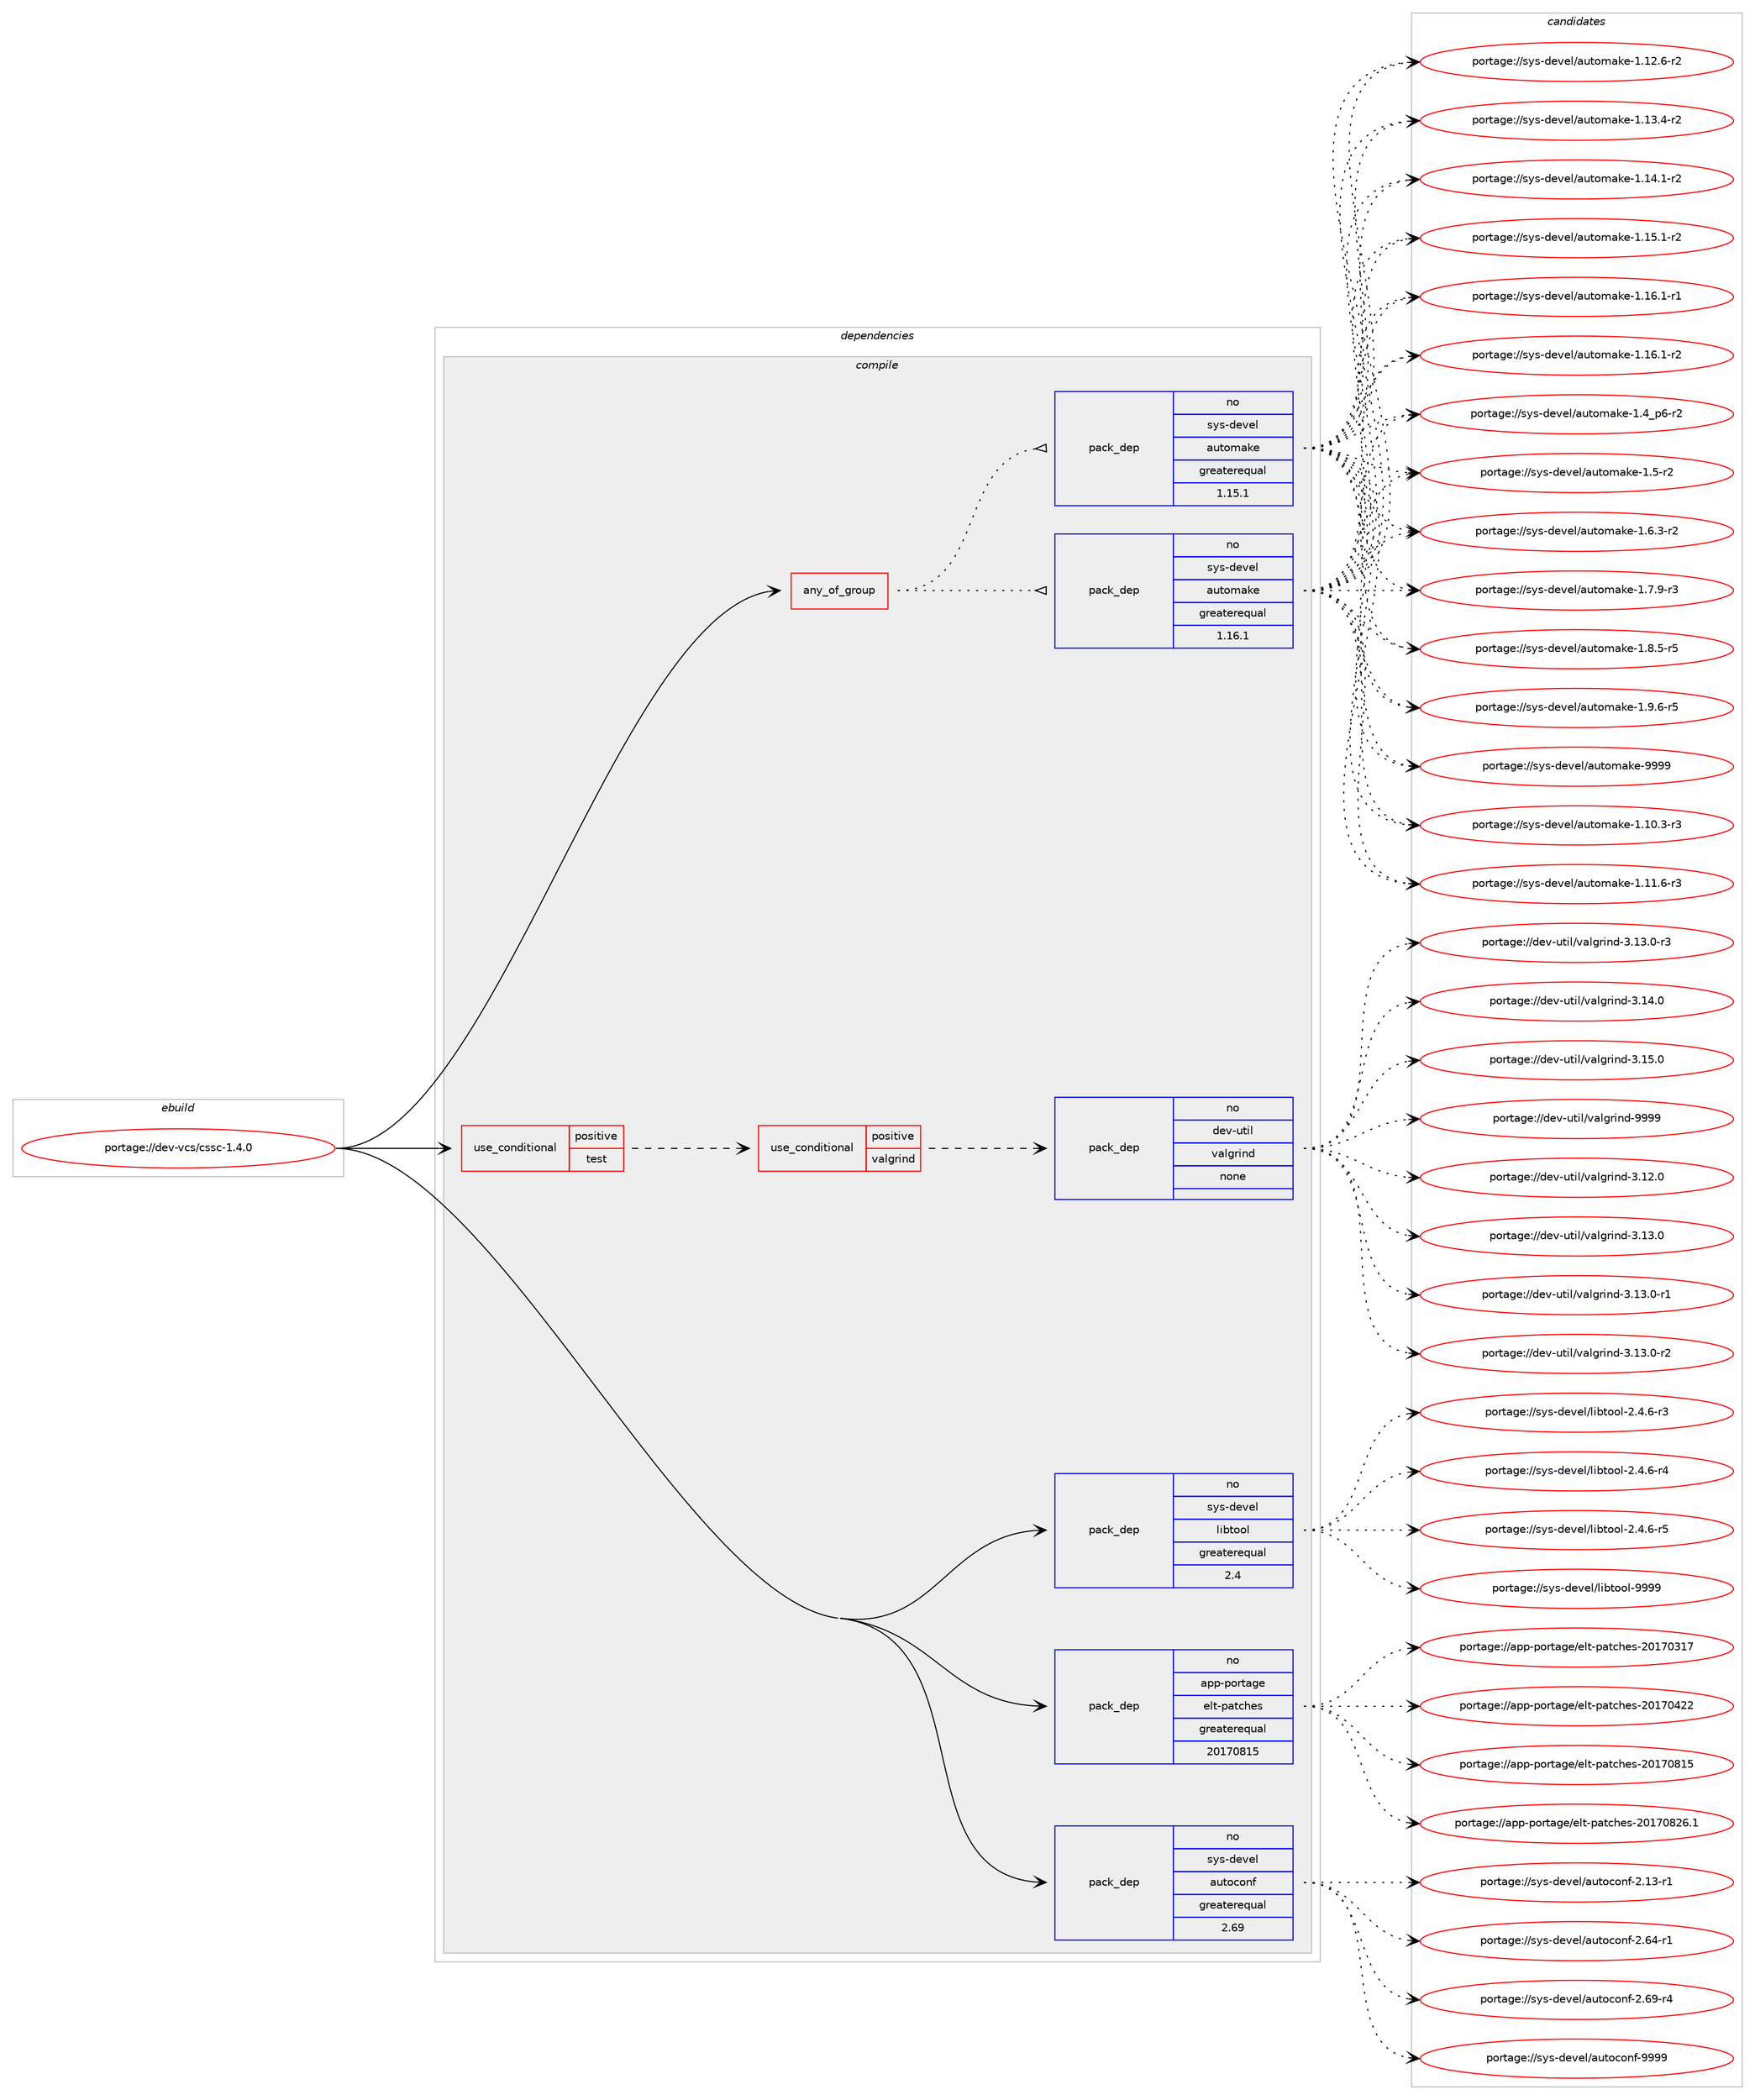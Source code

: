 digraph prolog {

# *************
# Graph options
# *************

newrank=true;
concentrate=true;
compound=true;
graph [rankdir=LR,fontname=Helvetica,fontsize=10,ranksep=1.5];#, ranksep=2.5, nodesep=0.2];
edge  [arrowhead=vee];
node  [fontname=Helvetica,fontsize=10];

# **********
# The ebuild
# **********

subgraph cluster_leftcol {
color=gray;
rank=same;
label=<<i>ebuild</i>>;
id [label="portage://dev-vcs/cssc-1.4.0", color=red, width=4, href="../dev-vcs/cssc-1.4.0.svg"];
}

# ****************
# The dependencies
# ****************

subgraph cluster_midcol {
color=gray;
label=<<i>dependencies</i>>;
subgraph cluster_compile {
fillcolor="#eeeeee";
style=filled;
label=<<i>compile</i>>;
subgraph any3656 {
dependency266159 [label=<<TABLE BORDER="0" CELLBORDER="1" CELLSPACING="0" CELLPADDING="4"><TR><TD CELLPADDING="10">any_of_group</TD></TR></TABLE>>, shape=none, color=red];subgraph pack190434 {
dependency266160 [label=<<TABLE BORDER="0" CELLBORDER="1" CELLSPACING="0" CELLPADDING="4" WIDTH="220"><TR><TD ROWSPAN="6" CELLPADDING="30">pack_dep</TD></TR><TR><TD WIDTH="110">no</TD></TR><TR><TD>sys-devel</TD></TR><TR><TD>automake</TD></TR><TR><TD>greaterequal</TD></TR><TR><TD>1.16.1</TD></TR></TABLE>>, shape=none, color=blue];
}
dependency266159:e -> dependency266160:w [weight=20,style="dotted",arrowhead="oinv"];
subgraph pack190435 {
dependency266161 [label=<<TABLE BORDER="0" CELLBORDER="1" CELLSPACING="0" CELLPADDING="4" WIDTH="220"><TR><TD ROWSPAN="6" CELLPADDING="30">pack_dep</TD></TR><TR><TD WIDTH="110">no</TD></TR><TR><TD>sys-devel</TD></TR><TR><TD>automake</TD></TR><TR><TD>greaterequal</TD></TR><TR><TD>1.15.1</TD></TR></TABLE>>, shape=none, color=blue];
}
dependency266159:e -> dependency266161:w [weight=20,style="dotted",arrowhead="oinv"];
}
id:e -> dependency266159:w [weight=20,style="solid",arrowhead="vee"];
subgraph cond71995 {
dependency266162 [label=<<TABLE BORDER="0" CELLBORDER="1" CELLSPACING="0" CELLPADDING="4"><TR><TD ROWSPAN="3" CELLPADDING="10">use_conditional</TD></TR><TR><TD>positive</TD></TR><TR><TD>test</TD></TR></TABLE>>, shape=none, color=red];
subgraph cond71996 {
dependency266163 [label=<<TABLE BORDER="0" CELLBORDER="1" CELLSPACING="0" CELLPADDING="4"><TR><TD ROWSPAN="3" CELLPADDING="10">use_conditional</TD></TR><TR><TD>positive</TD></TR><TR><TD>valgrind</TD></TR></TABLE>>, shape=none, color=red];
subgraph pack190436 {
dependency266164 [label=<<TABLE BORDER="0" CELLBORDER="1" CELLSPACING="0" CELLPADDING="4" WIDTH="220"><TR><TD ROWSPAN="6" CELLPADDING="30">pack_dep</TD></TR><TR><TD WIDTH="110">no</TD></TR><TR><TD>dev-util</TD></TR><TR><TD>valgrind</TD></TR><TR><TD>none</TD></TR><TR><TD></TD></TR></TABLE>>, shape=none, color=blue];
}
dependency266163:e -> dependency266164:w [weight=20,style="dashed",arrowhead="vee"];
}
dependency266162:e -> dependency266163:w [weight=20,style="dashed",arrowhead="vee"];
}
id:e -> dependency266162:w [weight=20,style="solid",arrowhead="vee"];
subgraph pack190437 {
dependency266165 [label=<<TABLE BORDER="0" CELLBORDER="1" CELLSPACING="0" CELLPADDING="4" WIDTH="220"><TR><TD ROWSPAN="6" CELLPADDING="30">pack_dep</TD></TR><TR><TD WIDTH="110">no</TD></TR><TR><TD>app-portage</TD></TR><TR><TD>elt-patches</TD></TR><TR><TD>greaterequal</TD></TR><TR><TD>20170815</TD></TR></TABLE>>, shape=none, color=blue];
}
id:e -> dependency266165:w [weight=20,style="solid",arrowhead="vee"];
subgraph pack190438 {
dependency266166 [label=<<TABLE BORDER="0" CELLBORDER="1" CELLSPACING="0" CELLPADDING="4" WIDTH="220"><TR><TD ROWSPAN="6" CELLPADDING="30">pack_dep</TD></TR><TR><TD WIDTH="110">no</TD></TR><TR><TD>sys-devel</TD></TR><TR><TD>autoconf</TD></TR><TR><TD>greaterequal</TD></TR><TR><TD>2.69</TD></TR></TABLE>>, shape=none, color=blue];
}
id:e -> dependency266166:w [weight=20,style="solid",arrowhead="vee"];
subgraph pack190439 {
dependency266167 [label=<<TABLE BORDER="0" CELLBORDER="1" CELLSPACING="0" CELLPADDING="4" WIDTH="220"><TR><TD ROWSPAN="6" CELLPADDING="30">pack_dep</TD></TR><TR><TD WIDTH="110">no</TD></TR><TR><TD>sys-devel</TD></TR><TR><TD>libtool</TD></TR><TR><TD>greaterequal</TD></TR><TR><TD>2.4</TD></TR></TABLE>>, shape=none, color=blue];
}
id:e -> dependency266167:w [weight=20,style="solid",arrowhead="vee"];
}
subgraph cluster_compileandrun {
fillcolor="#eeeeee";
style=filled;
label=<<i>compile and run</i>>;
}
subgraph cluster_run {
fillcolor="#eeeeee";
style=filled;
label=<<i>run</i>>;
}
}

# **************
# The candidates
# **************

subgraph cluster_choices {
rank=same;
color=gray;
label=<<i>candidates</i>>;

subgraph choice190434 {
color=black;
nodesep=1;
choiceportage11512111545100101118101108479711711611110997107101454946494846514511451 [label="portage://sys-devel/automake-1.10.3-r3", color=red, width=4,href="../sys-devel/automake-1.10.3-r3.svg"];
choiceportage11512111545100101118101108479711711611110997107101454946494946544511451 [label="portage://sys-devel/automake-1.11.6-r3", color=red, width=4,href="../sys-devel/automake-1.11.6-r3.svg"];
choiceportage11512111545100101118101108479711711611110997107101454946495046544511450 [label="portage://sys-devel/automake-1.12.6-r2", color=red, width=4,href="../sys-devel/automake-1.12.6-r2.svg"];
choiceportage11512111545100101118101108479711711611110997107101454946495146524511450 [label="portage://sys-devel/automake-1.13.4-r2", color=red, width=4,href="../sys-devel/automake-1.13.4-r2.svg"];
choiceportage11512111545100101118101108479711711611110997107101454946495246494511450 [label="portage://sys-devel/automake-1.14.1-r2", color=red, width=4,href="../sys-devel/automake-1.14.1-r2.svg"];
choiceportage11512111545100101118101108479711711611110997107101454946495346494511450 [label="portage://sys-devel/automake-1.15.1-r2", color=red, width=4,href="../sys-devel/automake-1.15.1-r2.svg"];
choiceportage11512111545100101118101108479711711611110997107101454946495446494511449 [label="portage://sys-devel/automake-1.16.1-r1", color=red, width=4,href="../sys-devel/automake-1.16.1-r1.svg"];
choiceportage11512111545100101118101108479711711611110997107101454946495446494511450 [label="portage://sys-devel/automake-1.16.1-r2", color=red, width=4,href="../sys-devel/automake-1.16.1-r2.svg"];
choiceportage115121115451001011181011084797117116111109971071014549465295112544511450 [label="portage://sys-devel/automake-1.4_p6-r2", color=red, width=4,href="../sys-devel/automake-1.4_p6-r2.svg"];
choiceportage11512111545100101118101108479711711611110997107101454946534511450 [label="portage://sys-devel/automake-1.5-r2", color=red, width=4,href="../sys-devel/automake-1.5-r2.svg"];
choiceportage115121115451001011181011084797117116111109971071014549465446514511450 [label="portage://sys-devel/automake-1.6.3-r2", color=red, width=4,href="../sys-devel/automake-1.6.3-r2.svg"];
choiceportage115121115451001011181011084797117116111109971071014549465546574511451 [label="portage://sys-devel/automake-1.7.9-r3", color=red, width=4,href="../sys-devel/automake-1.7.9-r3.svg"];
choiceportage115121115451001011181011084797117116111109971071014549465646534511453 [label="portage://sys-devel/automake-1.8.5-r5", color=red, width=4,href="../sys-devel/automake-1.8.5-r5.svg"];
choiceportage115121115451001011181011084797117116111109971071014549465746544511453 [label="portage://sys-devel/automake-1.9.6-r5", color=red, width=4,href="../sys-devel/automake-1.9.6-r5.svg"];
choiceportage115121115451001011181011084797117116111109971071014557575757 [label="portage://sys-devel/automake-9999", color=red, width=4,href="../sys-devel/automake-9999.svg"];
dependency266160:e -> choiceportage11512111545100101118101108479711711611110997107101454946494846514511451:w [style=dotted,weight="100"];
dependency266160:e -> choiceportage11512111545100101118101108479711711611110997107101454946494946544511451:w [style=dotted,weight="100"];
dependency266160:e -> choiceportage11512111545100101118101108479711711611110997107101454946495046544511450:w [style=dotted,weight="100"];
dependency266160:e -> choiceportage11512111545100101118101108479711711611110997107101454946495146524511450:w [style=dotted,weight="100"];
dependency266160:e -> choiceportage11512111545100101118101108479711711611110997107101454946495246494511450:w [style=dotted,weight="100"];
dependency266160:e -> choiceportage11512111545100101118101108479711711611110997107101454946495346494511450:w [style=dotted,weight="100"];
dependency266160:e -> choiceportage11512111545100101118101108479711711611110997107101454946495446494511449:w [style=dotted,weight="100"];
dependency266160:e -> choiceportage11512111545100101118101108479711711611110997107101454946495446494511450:w [style=dotted,weight="100"];
dependency266160:e -> choiceportage115121115451001011181011084797117116111109971071014549465295112544511450:w [style=dotted,weight="100"];
dependency266160:e -> choiceportage11512111545100101118101108479711711611110997107101454946534511450:w [style=dotted,weight="100"];
dependency266160:e -> choiceportage115121115451001011181011084797117116111109971071014549465446514511450:w [style=dotted,weight="100"];
dependency266160:e -> choiceportage115121115451001011181011084797117116111109971071014549465546574511451:w [style=dotted,weight="100"];
dependency266160:e -> choiceportage115121115451001011181011084797117116111109971071014549465646534511453:w [style=dotted,weight="100"];
dependency266160:e -> choiceportage115121115451001011181011084797117116111109971071014549465746544511453:w [style=dotted,weight="100"];
dependency266160:e -> choiceportage115121115451001011181011084797117116111109971071014557575757:w [style=dotted,weight="100"];
}
subgraph choice190435 {
color=black;
nodesep=1;
choiceportage11512111545100101118101108479711711611110997107101454946494846514511451 [label="portage://sys-devel/automake-1.10.3-r3", color=red, width=4,href="../sys-devel/automake-1.10.3-r3.svg"];
choiceportage11512111545100101118101108479711711611110997107101454946494946544511451 [label="portage://sys-devel/automake-1.11.6-r3", color=red, width=4,href="../sys-devel/automake-1.11.6-r3.svg"];
choiceportage11512111545100101118101108479711711611110997107101454946495046544511450 [label="portage://sys-devel/automake-1.12.6-r2", color=red, width=4,href="../sys-devel/automake-1.12.6-r2.svg"];
choiceportage11512111545100101118101108479711711611110997107101454946495146524511450 [label="portage://sys-devel/automake-1.13.4-r2", color=red, width=4,href="../sys-devel/automake-1.13.4-r2.svg"];
choiceportage11512111545100101118101108479711711611110997107101454946495246494511450 [label="portage://sys-devel/automake-1.14.1-r2", color=red, width=4,href="../sys-devel/automake-1.14.1-r2.svg"];
choiceportage11512111545100101118101108479711711611110997107101454946495346494511450 [label="portage://sys-devel/automake-1.15.1-r2", color=red, width=4,href="../sys-devel/automake-1.15.1-r2.svg"];
choiceportage11512111545100101118101108479711711611110997107101454946495446494511449 [label="portage://sys-devel/automake-1.16.1-r1", color=red, width=4,href="../sys-devel/automake-1.16.1-r1.svg"];
choiceportage11512111545100101118101108479711711611110997107101454946495446494511450 [label="portage://sys-devel/automake-1.16.1-r2", color=red, width=4,href="../sys-devel/automake-1.16.1-r2.svg"];
choiceportage115121115451001011181011084797117116111109971071014549465295112544511450 [label="portage://sys-devel/automake-1.4_p6-r2", color=red, width=4,href="../sys-devel/automake-1.4_p6-r2.svg"];
choiceportage11512111545100101118101108479711711611110997107101454946534511450 [label="portage://sys-devel/automake-1.5-r2", color=red, width=4,href="../sys-devel/automake-1.5-r2.svg"];
choiceportage115121115451001011181011084797117116111109971071014549465446514511450 [label="portage://sys-devel/automake-1.6.3-r2", color=red, width=4,href="../sys-devel/automake-1.6.3-r2.svg"];
choiceportage115121115451001011181011084797117116111109971071014549465546574511451 [label="portage://sys-devel/automake-1.7.9-r3", color=red, width=4,href="../sys-devel/automake-1.7.9-r3.svg"];
choiceportage115121115451001011181011084797117116111109971071014549465646534511453 [label="portage://sys-devel/automake-1.8.5-r5", color=red, width=4,href="../sys-devel/automake-1.8.5-r5.svg"];
choiceportage115121115451001011181011084797117116111109971071014549465746544511453 [label="portage://sys-devel/automake-1.9.6-r5", color=red, width=4,href="../sys-devel/automake-1.9.6-r5.svg"];
choiceportage115121115451001011181011084797117116111109971071014557575757 [label="portage://sys-devel/automake-9999", color=red, width=4,href="../sys-devel/automake-9999.svg"];
dependency266161:e -> choiceportage11512111545100101118101108479711711611110997107101454946494846514511451:w [style=dotted,weight="100"];
dependency266161:e -> choiceportage11512111545100101118101108479711711611110997107101454946494946544511451:w [style=dotted,weight="100"];
dependency266161:e -> choiceportage11512111545100101118101108479711711611110997107101454946495046544511450:w [style=dotted,weight="100"];
dependency266161:e -> choiceportage11512111545100101118101108479711711611110997107101454946495146524511450:w [style=dotted,weight="100"];
dependency266161:e -> choiceportage11512111545100101118101108479711711611110997107101454946495246494511450:w [style=dotted,weight="100"];
dependency266161:e -> choiceportage11512111545100101118101108479711711611110997107101454946495346494511450:w [style=dotted,weight="100"];
dependency266161:e -> choiceportage11512111545100101118101108479711711611110997107101454946495446494511449:w [style=dotted,weight="100"];
dependency266161:e -> choiceportage11512111545100101118101108479711711611110997107101454946495446494511450:w [style=dotted,weight="100"];
dependency266161:e -> choiceportage115121115451001011181011084797117116111109971071014549465295112544511450:w [style=dotted,weight="100"];
dependency266161:e -> choiceportage11512111545100101118101108479711711611110997107101454946534511450:w [style=dotted,weight="100"];
dependency266161:e -> choiceportage115121115451001011181011084797117116111109971071014549465446514511450:w [style=dotted,weight="100"];
dependency266161:e -> choiceportage115121115451001011181011084797117116111109971071014549465546574511451:w [style=dotted,weight="100"];
dependency266161:e -> choiceportage115121115451001011181011084797117116111109971071014549465646534511453:w [style=dotted,weight="100"];
dependency266161:e -> choiceportage115121115451001011181011084797117116111109971071014549465746544511453:w [style=dotted,weight="100"];
dependency266161:e -> choiceportage115121115451001011181011084797117116111109971071014557575757:w [style=dotted,weight="100"];
}
subgraph choice190436 {
color=black;
nodesep=1;
choiceportage10010111845117116105108471189710810311410511010045514649504648 [label="portage://dev-util/valgrind-3.12.0", color=red, width=4,href="../dev-util/valgrind-3.12.0.svg"];
choiceportage10010111845117116105108471189710810311410511010045514649514648 [label="portage://dev-util/valgrind-3.13.0", color=red, width=4,href="../dev-util/valgrind-3.13.0.svg"];
choiceportage100101118451171161051084711897108103114105110100455146495146484511449 [label="portage://dev-util/valgrind-3.13.0-r1", color=red, width=4,href="../dev-util/valgrind-3.13.0-r1.svg"];
choiceportage100101118451171161051084711897108103114105110100455146495146484511450 [label="portage://dev-util/valgrind-3.13.0-r2", color=red, width=4,href="../dev-util/valgrind-3.13.0-r2.svg"];
choiceportage100101118451171161051084711897108103114105110100455146495146484511451 [label="portage://dev-util/valgrind-3.13.0-r3", color=red, width=4,href="../dev-util/valgrind-3.13.0-r3.svg"];
choiceportage10010111845117116105108471189710810311410511010045514649524648 [label="portage://dev-util/valgrind-3.14.0", color=red, width=4,href="../dev-util/valgrind-3.14.0.svg"];
choiceportage10010111845117116105108471189710810311410511010045514649534648 [label="portage://dev-util/valgrind-3.15.0", color=red, width=4,href="../dev-util/valgrind-3.15.0.svg"];
choiceportage1001011184511711610510847118971081031141051101004557575757 [label="portage://dev-util/valgrind-9999", color=red, width=4,href="../dev-util/valgrind-9999.svg"];
dependency266164:e -> choiceportage10010111845117116105108471189710810311410511010045514649504648:w [style=dotted,weight="100"];
dependency266164:e -> choiceportage10010111845117116105108471189710810311410511010045514649514648:w [style=dotted,weight="100"];
dependency266164:e -> choiceportage100101118451171161051084711897108103114105110100455146495146484511449:w [style=dotted,weight="100"];
dependency266164:e -> choiceportage100101118451171161051084711897108103114105110100455146495146484511450:w [style=dotted,weight="100"];
dependency266164:e -> choiceportage100101118451171161051084711897108103114105110100455146495146484511451:w [style=dotted,weight="100"];
dependency266164:e -> choiceportage10010111845117116105108471189710810311410511010045514649524648:w [style=dotted,weight="100"];
dependency266164:e -> choiceportage10010111845117116105108471189710810311410511010045514649534648:w [style=dotted,weight="100"];
dependency266164:e -> choiceportage1001011184511711610510847118971081031141051101004557575757:w [style=dotted,weight="100"];
}
subgraph choice190437 {
color=black;
nodesep=1;
choiceportage97112112451121111141169710310147101108116451129711699104101115455048495548514955 [label="portage://app-portage/elt-patches-20170317", color=red, width=4,href="../app-portage/elt-patches-20170317.svg"];
choiceportage97112112451121111141169710310147101108116451129711699104101115455048495548525050 [label="portage://app-portage/elt-patches-20170422", color=red, width=4,href="../app-portage/elt-patches-20170422.svg"];
choiceportage97112112451121111141169710310147101108116451129711699104101115455048495548564953 [label="portage://app-portage/elt-patches-20170815", color=red, width=4,href="../app-portage/elt-patches-20170815.svg"];
choiceportage971121124511211111411697103101471011081164511297116991041011154550484955485650544649 [label="portage://app-portage/elt-patches-20170826.1", color=red, width=4,href="../app-portage/elt-patches-20170826.1.svg"];
dependency266165:e -> choiceportage97112112451121111141169710310147101108116451129711699104101115455048495548514955:w [style=dotted,weight="100"];
dependency266165:e -> choiceportage97112112451121111141169710310147101108116451129711699104101115455048495548525050:w [style=dotted,weight="100"];
dependency266165:e -> choiceportage97112112451121111141169710310147101108116451129711699104101115455048495548564953:w [style=dotted,weight="100"];
dependency266165:e -> choiceportage971121124511211111411697103101471011081164511297116991041011154550484955485650544649:w [style=dotted,weight="100"];
}
subgraph choice190438 {
color=black;
nodesep=1;
choiceportage1151211154510010111810110847971171161119911111010245504649514511449 [label="portage://sys-devel/autoconf-2.13-r1", color=red, width=4,href="../sys-devel/autoconf-2.13-r1.svg"];
choiceportage1151211154510010111810110847971171161119911111010245504654524511449 [label="portage://sys-devel/autoconf-2.64-r1", color=red, width=4,href="../sys-devel/autoconf-2.64-r1.svg"];
choiceportage1151211154510010111810110847971171161119911111010245504654574511452 [label="portage://sys-devel/autoconf-2.69-r4", color=red, width=4,href="../sys-devel/autoconf-2.69-r4.svg"];
choiceportage115121115451001011181011084797117116111991111101024557575757 [label="portage://sys-devel/autoconf-9999", color=red, width=4,href="../sys-devel/autoconf-9999.svg"];
dependency266166:e -> choiceportage1151211154510010111810110847971171161119911111010245504649514511449:w [style=dotted,weight="100"];
dependency266166:e -> choiceportage1151211154510010111810110847971171161119911111010245504654524511449:w [style=dotted,weight="100"];
dependency266166:e -> choiceportage1151211154510010111810110847971171161119911111010245504654574511452:w [style=dotted,weight="100"];
dependency266166:e -> choiceportage115121115451001011181011084797117116111991111101024557575757:w [style=dotted,weight="100"];
}
subgraph choice190439 {
color=black;
nodesep=1;
choiceportage1151211154510010111810110847108105981161111111084550465246544511451 [label="portage://sys-devel/libtool-2.4.6-r3", color=red, width=4,href="../sys-devel/libtool-2.4.6-r3.svg"];
choiceportage1151211154510010111810110847108105981161111111084550465246544511452 [label="portage://sys-devel/libtool-2.4.6-r4", color=red, width=4,href="../sys-devel/libtool-2.4.6-r4.svg"];
choiceportage1151211154510010111810110847108105981161111111084550465246544511453 [label="portage://sys-devel/libtool-2.4.6-r5", color=red, width=4,href="../sys-devel/libtool-2.4.6-r5.svg"];
choiceportage1151211154510010111810110847108105981161111111084557575757 [label="portage://sys-devel/libtool-9999", color=red, width=4,href="../sys-devel/libtool-9999.svg"];
dependency266167:e -> choiceportage1151211154510010111810110847108105981161111111084550465246544511451:w [style=dotted,weight="100"];
dependency266167:e -> choiceportage1151211154510010111810110847108105981161111111084550465246544511452:w [style=dotted,weight="100"];
dependency266167:e -> choiceportage1151211154510010111810110847108105981161111111084550465246544511453:w [style=dotted,weight="100"];
dependency266167:e -> choiceportage1151211154510010111810110847108105981161111111084557575757:w [style=dotted,weight="100"];
}
}

}
